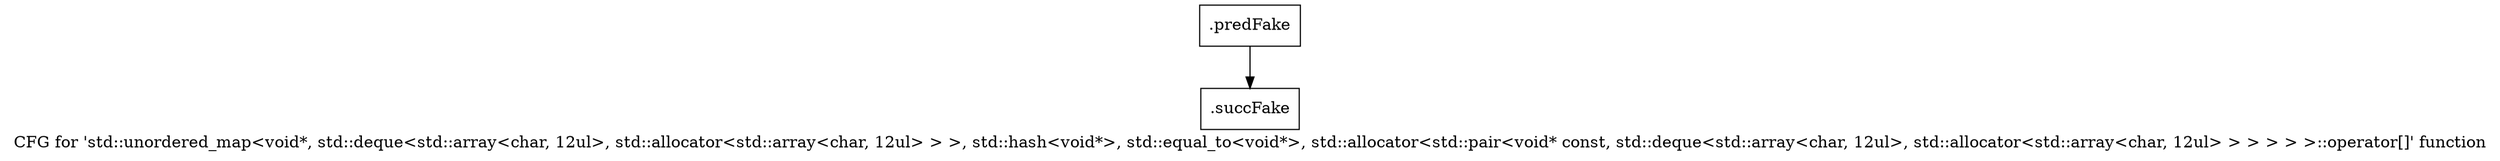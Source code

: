 digraph "CFG for 'std::unordered_map\<void*, std::deque\<std::array\<char, 12ul\>, std::allocator\<std::array\<char, 12ul\> \> \>, std::hash\<void*\>, std::equal_to\<void*\>, std::allocator\<std::pair\<void* const, std::deque\<std::array\<char, 12ul\>, std::allocator\<std::array\<char, 12ul\> \> \> \> \> \>::operator[]' function" {
	label="CFG for 'std::unordered_map\<void*, std::deque\<std::array\<char, 12ul\>, std::allocator\<std::array\<char, 12ul\> \> \>, std::hash\<void*\>, std::equal_to\<void*\>, std::allocator\<std::pair\<void* const, std::deque\<std::array\<char, 12ul\>, std::allocator\<std::array\<char, 12ul\> \> \> \> \> \>::operator[]' function";

	Node0x4608ef0 [shape=record,filename="",linenumber="",label="{.predFake}"];
	Node0x4608ef0 -> Node0x47ba1c0[ callList="" memoryops="" filename="/media/miguel/NewVolume/Linux/Xilinx/Vitis_HLS/2020.2/tps/lnx64/gcc-6.2.0/lib/gcc/x86_64-pc-linux-gnu/6.2.0/../../../../include/c++/6.2.0/bits/unordered_map.h" execusionnum="872"];
	Node0x47ba1c0 [shape=record,filename="/media/miguel/NewVolume/Linux/Xilinx/Vitis_HLS/2020.2/tps/lnx64/gcc-6.2.0/lib/gcc/x86_64-pc-linux-gnu/6.2.0/../../../../include/c++/6.2.0/bits/unordered_map.h",linenumber="908",label="{.succFake}"];
}
